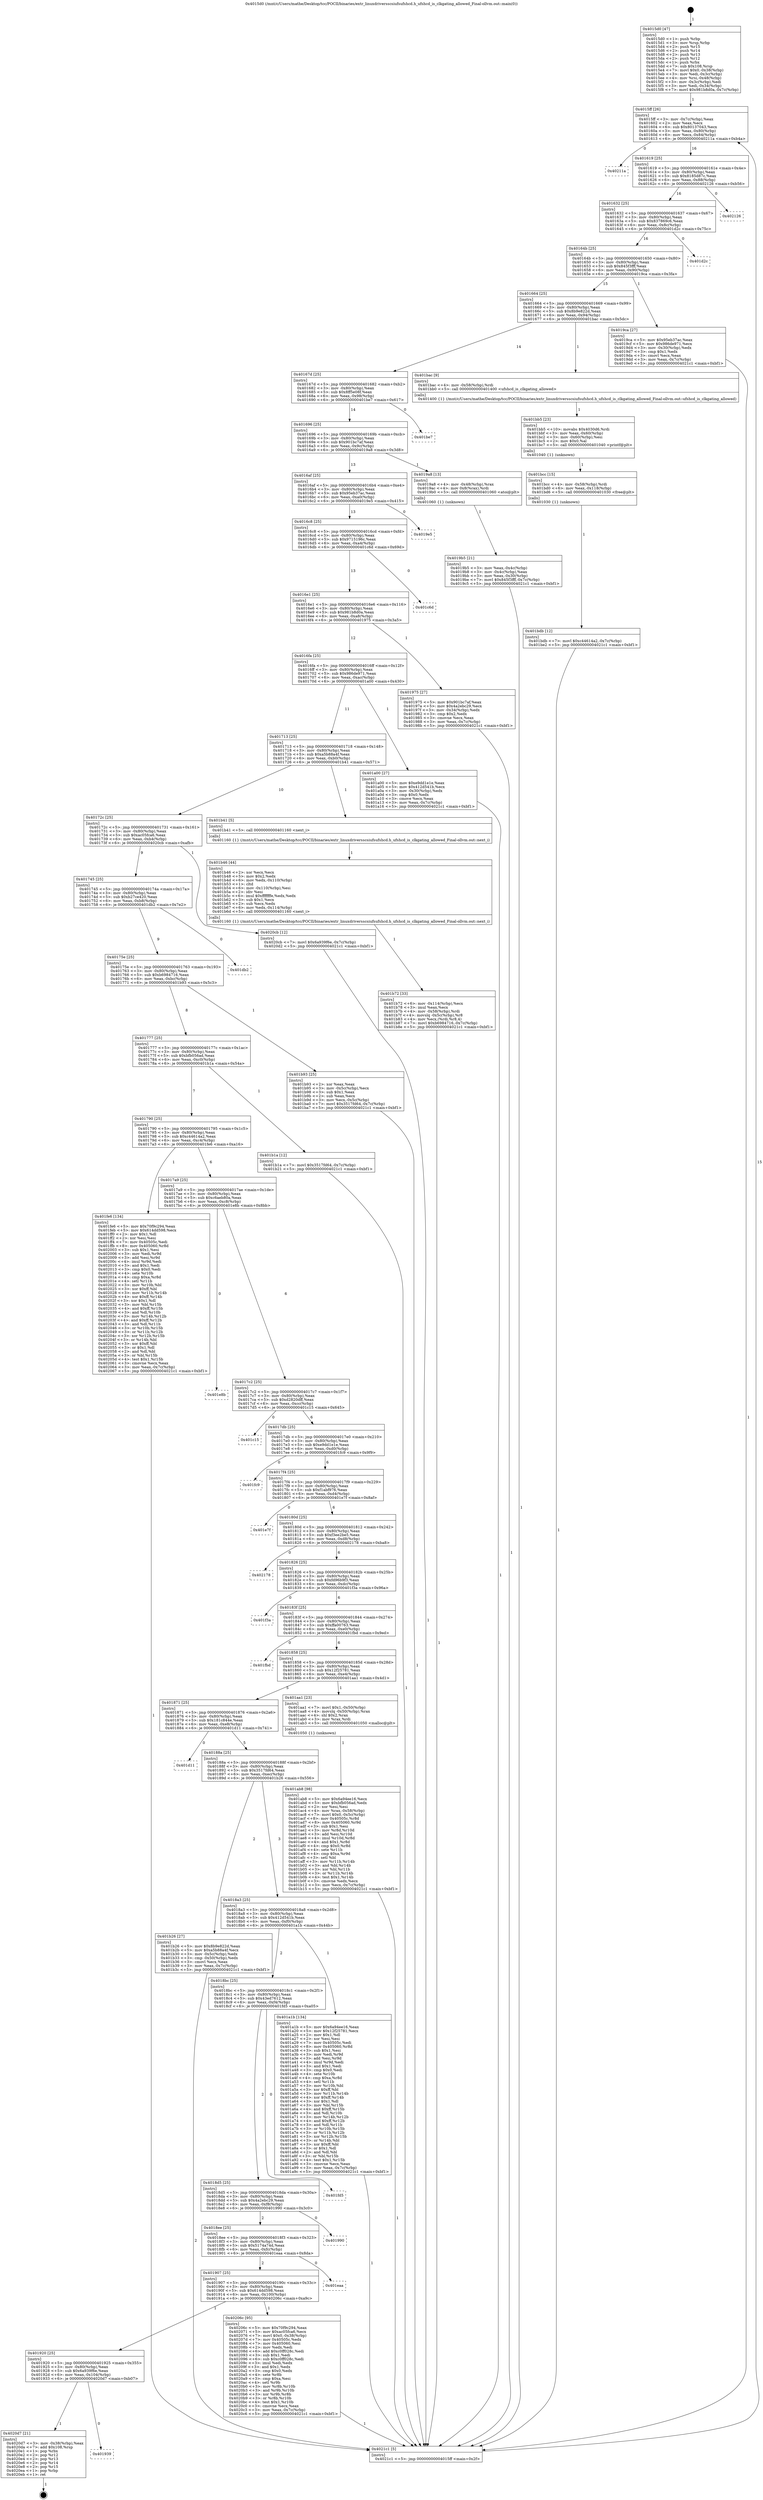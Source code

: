 digraph "0x4015d0" {
  label = "0x4015d0 (/mnt/c/Users/mathe/Desktop/tcc/POCII/binaries/extr_linuxdriversscsiufsufshcd.h_ufshcd_is_clkgating_allowed_Final-ollvm.out::main(0))"
  labelloc = "t"
  node[shape=record]

  Entry [label="",width=0.3,height=0.3,shape=circle,fillcolor=black,style=filled]
  "0x4015ff" [label="{
     0x4015ff [26]\l
     | [instrs]\l
     &nbsp;&nbsp;0x4015ff \<+3\>: mov -0x7c(%rbp),%eax\l
     &nbsp;&nbsp;0x401602 \<+2\>: mov %eax,%ecx\l
     &nbsp;&nbsp;0x401604 \<+6\>: sub $0x80137043,%ecx\l
     &nbsp;&nbsp;0x40160a \<+3\>: mov %eax,-0x80(%rbp)\l
     &nbsp;&nbsp;0x40160d \<+6\>: mov %ecx,-0x84(%rbp)\l
     &nbsp;&nbsp;0x401613 \<+6\>: je 000000000040211a \<main+0xb4a\>\l
  }"]
  "0x40211a" [label="{
     0x40211a\l
  }", style=dashed]
  "0x401619" [label="{
     0x401619 [25]\l
     | [instrs]\l
     &nbsp;&nbsp;0x401619 \<+5\>: jmp 000000000040161e \<main+0x4e\>\l
     &nbsp;&nbsp;0x40161e \<+3\>: mov -0x80(%rbp),%eax\l
     &nbsp;&nbsp;0x401621 \<+5\>: sub $0x8185d87c,%eax\l
     &nbsp;&nbsp;0x401626 \<+6\>: mov %eax,-0x88(%rbp)\l
     &nbsp;&nbsp;0x40162c \<+6\>: je 0000000000402126 \<main+0xb56\>\l
  }"]
  Exit [label="",width=0.3,height=0.3,shape=circle,fillcolor=black,style=filled,peripheries=2]
  "0x402126" [label="{
     0x402126\l
  }", style=dashed]
  "0x401632" [label="{
     0x401632 [25]\l
     | [instrs]\l
     &nbsp;&nbsp;0x401632 \<+5\>: jmp 0000000000401637 \<main+0x67\>\l
     &nbsp;&nbsp;0x401637 \<+3\>: mov -0x80(%rbp),%eax\l
     &nbsp;&nbsp;0x40163a \<+5\>: sub $0x837869c6,%eax\l
     &nbsp;&nbsp;0x40163f \<+6\>: mov %eax,-0x8c(%rbp)\l
     &nbsp;&nbsp;0x401645 \<+6\>: je 0000000000401d2c \<main+0x75c\>\l
  }"]
  "0x401939" [label="{
     0x401939\l
  }", style=dashed]
  "0x401d2c" [label="{
     0x401d2c\l
  }", style=dashed]
  "0x40164b" [label="{
     0x40164b [25]\l
     | [instrs]\l
     &nbsp;&nbsp;0x40164b \<+5\>: jmp 0000000000401650 \<main+0x80\>\l
     &nbsp;&nbsp;0x401650 \<+3\>: mov -0x80(%rbp),%eax\l
     &nbsp;&nbsp;0x401653 \<+5\>: sub $0x845f3fff,%eax\l
     &nbsp;&nbsp;0x401658 \<+6\>: mov %eax,-0x90(%rbp)\l
     &nbsp;&nbsp;0x40165e \<+6\>: je 00000000004019ca \<main+0x3fa\>\l
  }"]
  "0x4020d7" [label="{
     0x4020d7 [21]\l
     | [instrs]\l
     &nbsp;&nbsp;0x4020d7 \<+3\>: mov -0x38(%rbp),%eax\l
     &nbsp;&nbsp;0x4020da \<+7\>: add $0x108,%rsp\l
     &nbsp;&nbsp;0x4020e1 \<+1\>: pop %rbx\l
     &nbsp;&nbsp;0x4020e2 \<+2\>: pop %r12\l
     &nbsp;&nbsp;0x4020e4 \<+2\>: pop %r13\l
     &nbsp;&nbsp;0x4020e6 \<+2\>: pop %r14\l
     &nbsp;&nbsp;0x4020e8 \<+2\>: pop %r15\l
     &nbsp;&nbsp;0x4020ea \<+1\>: pop %rbp\l
     &nbsp;&nbsp;0x4020eb \<+1\>: ret\l
  }"]
  "0x4019ca" [label="{
     0x4019ca [27]\l
     | [instrs]\l
     &nbsp;&nbsp;0x4019ca \<+5\>: mov $0x95eb37ac,%eax\l
     &nbsp;&nbsp;0x4019cf \<+5\>: mov $0x986de971,%ecx\l
     &nbsp;&nbsp;0x4019d4 \<+3\>: mov -0x30(%rbp),%edx\l
     &nbsp;&nbsp;0x4019d7 \<+3\>: cmp $0x1,%edx\l
     &nbsp;&nbsp;0x4019da \<+3\>: cmovl %ecx,%eax\l
     &nbsp;&nbsp;0x4019dd \<+3\>: mov %eax,-0x7c(%rbp)\l
     &nbsp;&nbsp;0x4019e0 \<+5\>: jmp 00000000004021c1 \<main+0xbf1\>\l
  }"]
  "0x401664" [label="{
     0x401664 [25]\l
     | [instrs]\l
     &nbsp;&nbsp;0x401664 \<+5\>: jmp 0000000000401669 \<main+0x99\>\l
     &nbsp;&nbsp;0x401669 \<+3\>: mov -0x80(%rbp),%eax\l
     &nbsp;&nbsp;0x40166c \<+5\>: sub $0x8b9e822d,%eax\l
     &nbsp;&nbsp;0x401671 \<+6\>: mov %eax,-0x94(%rbp)\l
     &nbsp;&nbsp;0x401677 \<+6\>: je 0000000000401bac \<main+0x5dc\>\l
  }"]
  "0x401920" [label="{
     0x401920 [25]\l
     | [instrs]\l
     &nbsp;&nbsp;0x401920 \<+5\>: jmp 0000000000401925 \<main+0x355\>\l
     &nbsp;&nbsp;0x401925 \<+3\>: mov -0x80(%rbp),%eax\l
     &nbsp;&nbsp;0x401928 \<+5\>: sub $0x6a939f6e,%eax\l
     &nbsp;&nbsp;0x40192d \<+6\>: mov %eax,-0x104(%rbp)\l
     &nbsp;&nbsp;0x401933 \<+6\>: je 00000000004020d7 \<main+0xb07\>\l
  }"]
  "0x401bac" [label="{
     0x401bac [9]\l
     | [instrs]\l
     &nbsp;&nbsp;0x401bac \<+4\>: mov -0x58(%rbp),%rdi\l
     &nbsp;&nbsp;0x401bb0 \<+5\>: call 0000000000401400 \<ufshcd_is_clkgating_allowed\>\l
     | [calls]\l
     &nbsp;&nbsp;0x401400 \{1\} (/mnt/c/Users/mathe/Desktop/tcc/POCII/binaries/extr_linuxdriversscsiufsufshcd.h_ufshcd_is_clkgating_allowed_Final-ollvm.out::ufshcd_is_clkgating_allowed)\l
  }"]
  "0x40167d" [label="{
     0x40167d [25]\l
     | [instrs]\l
     &nbsp;&nbsp;0x40167d \<+5\>: jmp 0000000000401682 \<main+0xb2\>\l
     &nbsp;&nbsp;0x401682 \<+3\>: mov -0x80(%rbp),%eax\l
     &nbsp;&nbsp;0x401685 \<+5\>: sub $0x8ff5e08f,%eax\l
     &nbsp;&nbsp;0x40168a \<+6\>: mov %eax,-0x98(%rbp)\l
     &nbsp;&nbsp;0x401690 \<+6\>: je 0000000000401be7 \<main+0x617\>\l
  }"]
  "0x40206c" [label="{
     0x40206c [95]\l
     | [instrs]\l
     &nbsp;&nbsp;0x40206c \<+5\>: mov $0x70f9c294,%eax\l
     &nbsp;&nbsp;0x402071 \<+5\>: mov $0xac05fca6,%ecx\l
     &nbsp;&nbsp;0x402076 \<+7\>: movl $0x0,-0x38(%rbp)\l
     &nbsp;&nbsp;0x40207d \<+7\>: mov 0x40505c,%edx\l
     &nbsp;&nbsp;0x402084 \<+7\>: mov 0x405060,%esi\l
     &nbsp;&nbsp;0x40208b \<+2\>: mov %edx,%edi\l
     &nbsp;&nbsp;0x40208d \<+6\>: add $0xc0ff028c,%edi\l
     &nbsp;&nbsp;0x402093 \<+3\>: sub $0x1,%edi\l
     &nbsp;&nbsp;0x402096 \<+6\>: sub $0xc0ff028c,%edi\l
     &nbsp;&nbsp;0x40209c \<+3\>: imul %edi,%edx\l
     &nbsp;&nbsp;0x40209f \<+3\>: and $0x1,%edx\l
     &nbsp;&nbsp;0x4020a2 \<+3\>: cmp $0x0,%edx\l
     &nbsp;&nbsp;0x4020a5 \<+4\>: sete %r8b\l
     &nbsp;&nbsp;0x4020a9 \<+3\>: cmp $0xa,%esi\l
     &nbsp;&nbsp;0x4020ac \<+4\>: setl %r9b\l
     &nbsp;&nbsp;0x4020b0 \<+3\>: mov %r8b,%r10b\l
     &nbsp;&nbsp;0x4020b3 \<+3\>: and %r9b,%r10b\l
     &nbsp;&nbsp;0x4020b6 \<+3\>: xor %r9b,%r8b\l
     &nbsp;&nbsp;0x4020b9 \<+3\>: or %r8b,%r10b\l
     &nbsp;&nbsp;0x4020bc \<+4\>: test $0x1,%r10b\l
     &nbsp;&nbsp;0x4020c0 \<+3\>: cmovne %ecx,%eax\l
     &nbsp;&nbsp;0x4020c3 \<+3\>: mov %eax,-0x7c(%rbp)\l
     &nbsp;&nbsp;0x4020c6 \<+5\>: jmp 00000000004021c1 \<main+0xbf1\>\l
  }"]
  "0x401be7" [label="{
     0x401be7\l
  }", style=dashed]
  "0x401696" [label="{
     0x401696 [25]\l
     | [instrs]\l
     &nbsp;&nbsp;0x401696 \<+5\>: jmp 000000000040169b \<main+0xcb\>\l
     &nbsp;&nbsp;0x40169b \<+3\>: mov -0x80(%rbp),%eax\l
     &nbsp;&nbsp;0x40169e \<+5\>: sub $0x901bc7af,%eax\l
     &nbsp;&nbsp;0x4016a3 \<+6\>: mov %eax,-0x9c(%rbp)\l
     &nbsp;&nbsp;0x4016a9 \<+6\>: je 00000000004019a8 \<main+0x3d8\>\l
  }"]
  "0x401907" [label="{
     0x401907 [25]\l
     | [instrs]\l
     &nbsp;&nbsp;0x401907 \<+5\>: jmp 000000000040190c \<main+0x33c\>\l
     &nbsp;&nbsp;0x40190c \<+3\>: mov -0x80(%rbp),%eax\l
     &nbsp;&nbsp;0x40190f \<+5\>: sub $0x614dd598,%eax\l
     &nbsp;&nbsp;0x401914 \<+6\>: mov %eax,-0x100(%rbp)\l
     &nbsp;&nbsp;0x40191a \<+6\>: je 000000000040206c \<main+0xa9c\>\l
  }"]
  "0x4019a8" [label="{
     0x4019a8 [13]\l
     | [instrs]\l
     &nbsp;&nbsp;0x4019a8 \<+4\>: mov -0x48(%rbp),%rax\l
     &nbsp;&nbsp;0x4019ac \<+4\>: mov 0x8(%rax),%rdi\l
     &nbsp;&nbsp;0x4019b0 \<+5\>: call 0000000000401060 \<atoi@plt\>\l
     | [calls]\l
     &nbsp;&nbsp;0x401060 \{1\} (unknown)\l
  }"]
  "0x4016af" [label="{
     0x4016af [25]\l
     | [instrs]\l
     &nbsp;&nbsp;0x4016af \<+5\>: jmp 00000000004016b4 \<main+0xe4\>\l
     &nbsp;&nbsp;0x4016b4 \<+3\>: mov -0x80(%rbp),%eax\l
     &nbsp;&nbsp;0x4016b7 \<+5\>: sub $0x95eb37ac,%eax\l
     &nbsp;&nbsp;0x4016bc \<+6\>: mov %eax,-0xa0(%rbp)\l
     &nbsp;&nbsp;0x4016c2 \<+6\>: je 00000000004019e5 \<main+0x415\>\l
  }"]
  "0x401eaa" [label="{
     0x401eaa\l
  }", style=dashed]
  "0x4019e5" [label="{
     0x4019e5\l
  }", style=dashed]
  "0x4016c8" [label="{
     0x4016c8 [25]\l
     | [instrs]\l
     &nbsp;&nbsp;0x4016c8 \<+5\>: jmp 00000000004016cd \<main+0xfd\>\l
     &nbsp;&nbsp;0x4016cd \<+3\>: mov -0x80(%rbp),%eax\l
     &nbsp;&nbsp;0x4016d0 \<+5\>: sub $0x9715196c,%eax\l
     &nbsp;&nbsp;0x4016d5 \<+6\>: mov %eax,-0xa4(%rbp)\l
     &nbsp;&nbsp;0x4016db \<+6\>: je 0000000000401c6d \<main+0x69d\>\l
  }"]
  "0x4018ee" [label="{
     0x4018ee [25]\l
     | [instrs]\l
     &nbsp;&nbsp;0x4018ee \<+5\>: jmp 00000000004018f3 \<main+0x323\>\l
     &nbsp;&nbsp;0x4018f3 \<+3\>: mov -0x80(%rbp),%eax\l
     &nbsp;&nbsp;0x4018f6 \<+5\>: sub $0x5174a74d,%eax\l
     &nbsp;&nbsp;0x4018fb \<+6\>: mov %eax,-0xfc(%rbp)\l
     &nbsp;&nbsp;0x401901 \<+6\>: je 0000000000401eaa \<main+0x8da\>\l
  }"]
  "0x401c6d" [label="{
     0x401c6d\l
  }", style=dashed]
  "0x4016e1" [label="{
     0x4016e1 [25]\l
     | [instrs]\l
     &nbsp;&nbsp;0x4016e1 \<+5\>: jmp 00000000004016e6 \<main+0x116\>\l
     &nbsp;&nbsp;0x4016e6 \<+3\>: mov -0x80(%rbp),%eax\l
     &nbsp;&nbsp;0x4016e9 \<+5\>: sub $0x981b8d0a,%eax\l
     &nbsp;&nbsp;0x4016ee \<+6\>: mov %eax,-0xa8(%rbp)\l
     &nbsp;&nbsp;0x4016f4 \<+6\>: je 0000000000401975 \<main+0x3a5\>\l
  }"]
  "0x401990" [label="{
     0x401990\l
  }", style=dashed]
  "0x401975" [label="{
     0x401975 [27]\l
     | [instrs]\l
     &nbsp;&nbsp;0x401975 \<+5\>: mov $0x901bc7af,%eax\l
     &nbsp;&nbsp;0x40197a \<+5\>: mov $0x4a2ebc29,%ecx\l
     &nbsp;&nbsp;0x40197f \<+3\>: mov -0x34(%rbp),%edx\l
     &nbsp;&nbsp;0x401982 \<+3\>: cmp $0x2,%edx\l
     &nbsp;&nbsp;0x401985 \<+3\>: cmovne %ecx,%eax\l
     &nbsp;&nbsp;0x401988 \<+3\>: mov %eax,-0x7c(%rbp)\l
     &nbsp;&nbsp;0x40198b \<+5\>: jmp 00000000004021c1 \<main+0xbf1\>\l
  }"]
  "0x4016fa" [label="{
     0x4016fa [25]\l
     | [instrs]\l
     &nbsp;&nbsp;0x4016fa \<+5\>: jmp 00000000004016ff \<main+0x12f\>\l
     &nbsp;&nbsp;0x4016ff \<+3\>: mov -0x80(%rbp),%eax\l
     &nbsp;&nbsp;0x401702 \<+5\>: sub $0x986de971,%eax\l
     &nbsp;&nbsp;0x401707 \<+6\>: mov %eax,-0xac(%rbp)\l
     &nbsp;&nbsp;0x40170d \<+6\>: je 0000000000401a00 \<main+0x430\>\l
  }"]
  "0x4021c1" [label="{
     0x4021c1 [5]\l
     | [instrs]\l
     &nbsp;&nbsp;0x4021c1 \<+5\>: jmp 00000000004015ff \<main+0x2f\>\l
  }"]
  "0x4015d0" [label="{
     0x4015d0 [47]\l
     | [instrs]\l
     &nbsp;&nbsp;0x4015d0 \<+1\>: push %rbp\l
     &nbsp;&nbsp;0x4015d1 \<+3\>: mov %rsp,%rbp\l
     &nbsp;&nbsp;0x4015d4 \<+2\>: push %r15\l
     &nbsp;&nbsp;0x4015d6 \<+2\>: push %r14\l
     &nbsp;&nbsp;0x4015d8 \<+2\>: push %r13\l
     &nbsp;&nbsp;0x4015da \<+2\>: push %r12\l
     &nbsp;&nbsp;0x4015dc \<+1\>: push %rbx\l
     &nbsp;&nbsp;0x4015dd \<+7\>: sub $0x108,%rsp\l
     &nbsp;&nbsp;0x4015e4 \<+7\>: movl $0x0,-0x38(%rbp)\l
     &nbsp;&nbsp;0x4015eb \<+3\>: mov %edi,-0x3c(%rbp)\l
     &nbsp;&nbsp;0x4015ee \<+4\>: mov %rsi,-0x48(%rbp)\l
     &nbsp;&nbsp;0x4015f2 \<+3\>: mov -0x3c(%rbp),%edi\l
     &nbsp;&nbsp;0x4015f5 \<+3\>: mov %edi,-0x34(%rbp)\l
     &nbsp;&nbsp;0x4015f8 \<+7\>: movl $0x981b8d0a,-0x7c(%rbp)\l
  }"]
  "0x4019b5" [label="{
     0x4019b5 [21]\l
     | [instrs]\l
     &nbsp;&nbsp;0x4019b5 \<+3\>: mov %eax,-0x4c(%rbp)\l
     &nbsp;&nbsp;0x4019b8 \<+3\>: mov -0x4c(%rbp),%eax\l
     &nbsp;&nbsp;0x4019bb \<+3\>: mov %eax,-0x30(%rbp)\l
     &nbsp;&nbsp;0x4019be \<+7\>: movl $0x845f3fff,-0x7c(%rbp)\l
     &nbsp;&nbsp;0x4019c5 \<+5\>: jmp 00000000004021c1 \<main+0xbf1\>\l
  }"]
  "0x4018d5" [label="{
     0x4018d5 [25]\l
     | [instrs]\l
     &nbsp;&nbsp;0x4018d5 \<+5\>: jmp 00000000004018da \<main+0x30a\>\l
     &nbsp;&nbsp;0x4018da \<+3\>: mov -0x80(%rbp),%eax\l
     &nbsp;&nbsp;0x4018dd \<+5\>: sub $0x4a2ebc29,%eax\l
     &nbsp;&nbsp;0x4018e2 \<+6\>: mov %eax,-0xf8(%rbp)\l
     &nbsp;&nbsp;0x4018e8 \<+6\>: je 0000000000401990 \<main+0x3c0\>\l
  }"]
  "0x401a00" [label="{
     0x401a00 [27]\l
     | [instrs]\l
     &nbsp;&nbsp;0x401a00 \<+5\>: mov $0xe9dd1e1e,%eax\l
     &nbsp;&nbsp;0x401a05 \<+5\>: mov $0x412d541b,%ecx\l
     &nbsp;&nbsp;0x401a0a \<+3\>: mov -0x30(%rbp),%edx\l
     &nbsp;&nbsp;0x401a0d \<+3\>: cmp $0x0,%edx\l
     &nbsp;&nbsp;0x401a10 \<+3\>: cmove %ecx,%eax\l
     &nbsp;&nbsp;0x401a13 \<+3\>: mov %eax,-0x7c(%rbp)\l
     &nbsp;&nbsp;0x401a16 \<+5\>: jmp 00000000004021c1 \<main+0xbf1\>\l
  }"]
  "0x401713" [label="{
     0x401713 [25]\l
     | [instrs]\l
     &nbsp;&nbsp;0x401713 \<+5\>: jmp 0000000000401718 \<main+0x148\>\l
     &nbsp;&nbsp;0x401718 \<+3\>: mov -0x80(%rbp),%eax\l
     &nbsp;&nbsp;0x40171b \<+5\>: sub $0xa5b88a4f,%eax\l
     &nbsp;&nbsp;0x401720 \<+6\>: mov %eax,-0xb0(%rbp)\l
     &nbsp;&nbsp;0x401726 \<+6\>: je 0000000000401b41 \<main+0x571\>\l
  }"]
  "0x401fd5" [label="{
     0x401fd5\l
  }", style=dashed]
  "0x401b41" [label="{
     0x401b41 [5]\l
     | [instrs]\l
     &nbsp;&nbsp;0x401b41 \<+5\>: call 0000000000401160 \<next_i\>\l
     | [calls]\l
     &nbsp;&nbsp;0x401160 \{1\} (/mnt/c/Users/mathe/Desktop/tcc/POCII/binaries/extr_linuxdriversscsiufsufshcd.h_ufshcd_is_clkgating_allowed_Final-ollvm.out::next_i)\l
  }"]
  "0x40172c" [label="{
     0x40172c [25]\l
     | [instrs]\l
     &nbsp;&nbsp;0x40172c \<+5\>: jmp 0000000000401731 \<main+0x161\>\l
     &nbsp;&nbsp;0x401731 \<+3\>: mov -0x80(%rbp),%eax\l
     &nbsp;&nbsp;0x401734 \<+5\>: sub $0xac05fca6,%eax\l
     &nbsp;&nbsp;0x401739 \<+6\>: mov %eax,-0xb4(%rbp)\l
     &nbsp;&nbsp;0x40173f \<+6\>: je 00000000004020cb \<main+0xafb\>\l
  }"]
  "0x401bdb" [label="{
     0x401bdb [12]\l
     | [instrs]\l
     &nbsp;&nbsp;0x401bdb \<+7\>: movl $0xc44614a2,-0x7c(%rbp)\l
     &nbsp;&nbsp;0x401be2 \<+5\>: jmp 00000000004021c1 \<main+0xbf1\>\l
  }"]
  "0x4020cb" [label="{
     0x4020cb [12]\l
     | [instrs]\l
     &nbsp;&nbsp;0x4020cb \<+7\>: movl $0x6a939f6e,-0x7c(%rbp)\l
     &nbsp;&nbsp;0x4020d2 \<+5\>: jmp 00000000004021c1 \<main+0xbf1\>\l
  }"]
  "0x401745" [label="{
     0x401745 [25]\l
     | [instrs]\l
     &nbsp;&nbsp;0x401745 \<+5\>: jmp 000000000040174a \<main+0x17a\>\l
     &nbsp;&nbsp;0x40174a \<+3\>: mov -0x80(%rbp),%eax\l
     &nbsp;&nbsp;0x40174d \<+5\>: sub $0xb27ce420,%eax\l
     &nbsp;&nbsp;0x401752 \<+6\>: mov %eax,-0xb8(%rbp)\l
     &nbsp;&nbsp;0x401758 \<+6\>: je 0000000000401db2 \<main+0x7e2\>\l
  }"]
  "0x401bcc" [label="{
     0x401bcc [15]\l
     | [instrs]\l
     &nbsp;&nbsp;0x401bcc \<+4\>: mov -0x58(%rbp),%rdi\l
     &nbsp;&nbsp;0x401bd0 \<+6\>: mov %eax,-0x118(%rbp)\l
     &nbsp;&nbsp;0x401bd6 \<+5\>: call 0000000000401030 \<free@plt\>\l
     | [calls]\l
     &nbsp;&nbsp;0x401030 \{1\} (unknown)\l
  }"]
  "0x401db2" [label="{
     0x401db2\l
  }", style=dashed]
  "0x40175e" [label="{
     0x40175e [25]\l
     | [instrs]\l
     &nbsp;&nbsp;0x40175e \<+5\>: jmp 0000000000401763 \<main+0x193\>\l
     &nbsp;&nbsp;0x401763 \<+3\>: mov -0x80(%rbp),%eax\l
     &nbsp;&nbsp;0x401766 \<+5\>: sub $0xb6984716,%eax\l
     &nbsp;&nbsp;0x40176b \<+6\>: mov %eax,-0xbc(%rbp)\l
     &nbsp;&nbsp;0x401771 \<+6\>: je 0000000000401b93 \<main+0x5c3\>\l
  }"]
  "0x401bb5" [label="{
     0x401bb5 [23]\l
     | [instrs]\l
     &nbsp;&nbsp;0x401bb5 \<+10\>: movabs $0x4030d6,%rdi\l
     &nbsp;&nbsp;0x401bbf \<+3\>: mov %eax,-0x60(%rbp)\l
     &nbsp;&nbsp;0x401bc2 \<+3\>: mov -0x60(%rbp),%esi\l
     &nbsp;&nbsp;0x401bc5 \<+2\>: mov $0x0,%al\l
     &nbsp;&nbsp;0x401bc7 \<+5\>: call 0000000000401040 \<printf@plt\>\l
     | [calls]\l
     &nbsp;&nbsp;0x401040 \{1\} (unknown)\l
  }"]
  "0x401b93" [label="{
     0x401b93 [25]\l
     | [instrs]\l
     &nbsp;&nbsp;0x401b93 \<+2\>: xor %eax,%eax\l
     &nbsp;&nbsp;0x401b95 \<+3\>: mov -0x5c(%rbp),%ecx\l
     &nbsp;&nbsp;0x401b98 \<+3\>: sub $0x1,%eax\l
     &nbsp;&nbsp;0x401b9b \<+2\>: sub %eax,%ecx\l
     &nbsp;&nbsp;0x401b9d \<+3\>: mov %ecx,-0x5c(%rbp)\l
     &nbsp;&nbsp;0x401ba0 \<+7\>: movl $0x3517fd64,-0x7c(%rbp)\l
     &nbsp;&nbsp;0x401ba7 \<+5\>: jmp 00000000004021c1 \<main+0xbf1\>\l
  }"]
  "0x401777" [label="{
     0x401777 [25]\l
     | [instrs]\l
     &nbsp;&nbsp;0x401777 \<+5\>: jmp 000000000040177c \<main+0x1ac\>\l
     &nbsp;&nbsp;0x40177c \<+3\>: mov -0x80(%rbp),%eax\l
     &nbsp;&nbsp;0x40177f \<+5\>: sub $0xbfb056ad,%eax\l
     &nbsp;&nbsp;0x401784 \<+6\>: mov %eax,-0xc0(%rbp)\l
     &nbsp;&nbsp;0x40178a \<+6\>: je 0000000000401b1a \<main+0x54a\>\l
  }"]
  "0x401b72" [label="{
     0x401b72 [33]\l
     | [instrs]\l
     &nbsp;&nbsp;0x401b72 \<+6\>: mov -0x114(%rbp),%ecx\l
     &nbsp;&nbsp;0x401b78 \<+3\>: imul %eax,%ecx\l
     &nbsp;&nbsp;0x401b7b \<+4\>: mov -0x58(%rbp),%rdi\l
     &nbsp;&nbsp;0x401b7f \<+4\>: movslq -0x5c(%rbp),%r8\l
     &nbsp;&nbsp;0x401b83 \<+4\>: mov %ecx,(%rdi,%r8,4)\l
     &nbsp;&nbsp;0x401b87 \<+7\>: movl $0xb6984716,-0x7c(%rbp)\l
     &nbsp;&nbsp;0x401b8e \<+5\>: jmp 00000000004021c1 \<main+0xbf1\>\l
  }"]
  "0x401b1a" [label="{
     0x401b1a [12]\l
     | [instrs]\l
     &nbsp;&nbsp;0x401b1a \<+7\>: movl $0x3517fd64,-0x7c(%rbp)\l
     &nbsp;&nbsp;0x401b21 \<+5\>: jmp 00000000004021c1 \<main+0xbf1\>\l
  }"]
  "0x401790" [label="{
     0x401790 [25]\l
     | [instrs]\l
     &nbsp;&nbsp;0x401790 \<+5\>: jmp 0000000000401795 \<main+0x1c5\>\l
     &nbsp;&nbsp;0x401795 \<+3\>: mov -0x80(%rbp),%eax\l
     &nbsp;&nbsp;0x401798 \<+5\>: sub $0xc44614a2,%eax\l
     &nbsp;&nbsp;0x40179d \<+6\>: mov %eax,-0xc4(%rbp)\l
     &nbsp;&nbsp;0x4017a3 \<+6\>: je 0000000000401fe6 \<main+0xa16\>\l
  }"]
  "0x401b46" [label="{
     0x401b46 [44]\l
     | [instrs]\l
     &nbsp;&nbsp;0x401b46 \<+2\>: xor %ecx,%ecx\l
     &nbsp;&nbsp;0x401b48 \<+5\>: mov $0x2,%edx\l
     &nbsp;&nbsp;0x401b4d \<+6\>: mov %edx,-0x110(%rbp)\l
     &nbsp;&nbsp;0x401b53 \<+1\>: cltd\l
     &nbsp;&nbsp;0x401b54 \<+6\>: mov -0x110(%rbp),%esi\l
     &nbsp;&nbsp;0x401b5a \<+2\>: idiv %esi\l
     &nbsp;&nbsp;0x401b5c \<+6\>: imul $0xfffffffe,%edx,%edx\l
     &nbsp;&nbsp;0x401b62 \<+3\>: sub $0x1,%ecx\l
     &nbsp;&nbsp;0x401b65 \<+2\>: sub %ecx,%edx\l
     &nbsp;&nbsp;0x401b67 \<+6\>: mov %edx,-0x114(%rbp)\l
     &nbsp;&nbsp;0x401b6d \<+5\>: call 0000000000401160 \<next_i\>\l
     | [calls]\l
     &nbsp;&nbsp;0x401160 \{1\} (/mnt/c/Users/mathe/Desktop/tcc/POCII/binaries/extr_linuxdriversscsiufsufshcd.h_ufshcd_is_clkgating_allowed_Final-ollvm.out::next_i)\l
  }"]
  "0x401fe6" [label="{
     0x401fe6 [134]\l
     | [instrs]\l
     &nbsp;&nbsp;0x401fe6 \<+5\>: mov $0x70f9c294,%eax\l
     &nbsp;&nbsp;0x401feb \<+5\>: mov $0x614dd598,%ecx\l
     &nbsp;&nbsp;0x401ff0 \<+2\>: mov $0x1,%dl\l
     &nbsp;&nbsp;0x401ff2 \<+2\>: xor %esi,%esi\l
     &nbsp;&nbsp;0x401ff4 \<+7\>: mov 0x40505c,%edi\l
     &nbsp;&nbsp;0x401ffb \<+8\>: mov 0x405060,%r8d\l
     &nbsp;&nbsp;0x402003 \<+3\>: sub $0x1,%esi\l
     &nbsp;&nbsp;0x402006 \<+3\>: mov %edi,%r9d\l
     &nbsp;&nbsp;0x402009 \<+3\>: add %esi,%r9d\l
     &nbsp;&nbsp;0x40200c \<+4\>: imul %r9d,%edi\l
     &nbsp;&nbsp;0x402010 \<+3\>: and $0x1,%edi\l
     &nbsp;&nbsp;0x402013 \<+3\>: cmp $0x0,%edi\l
     &nbsp;&nbsp;0x402016 \<+4\>: sete %r10b\l
     &nbsp;&nbsp;0x40201a \<+4\>: cmp $0xa,%r8d\l
     &nbsp;&nbsp;0x40201e \<+4\>: setl %r11b\l
     &nbsp;&nbsp;0x402022 \<+3\>: mov %r10b,%bl\l
     &nbsp;&nbsp;0x402025 \<+3\>: xor $0xff,%bl\l
     &nbsp;&nbsp;0x402028 \<+3\>: mov %r11b,%r14b\l
     &nbsp;&nbsp;0x40202b \<+4\>: xor $0xff,%r14b\l
     &nbsp;&nbsp;0x40202f \<+3\>: xor $0x1,%dl\l
     &nbsp;&nbsp;0x402032 \<+3\>: mov %bl,%r15b\l
     &nbsp;&nbsp;0x402035 \<+4\>: and $0xff,%r15b\l
     &nbsp;&nbsp;0x402039 \<+3\>: and %dl,%r10b\l
     &nbsp;&nbsp;0x40203c \<+3\>: mov %r14b,%r12b\l
     &nbsp;&nbsp;0x40203f \<+4\>: and $0xff,%r12b\l
     &nbsp;&nbsp;0x402043 \<+3\>: and %dl,%r11b\l
     &nbsp;&nbsp;0x402046 \<+3\>: or %r10b,%r15b\l
     &nbsp;&nbsp;0x402049 \<+3\>: or %r11b,%r12b\l
     &nbsp;&nbsp;0x40204c \<+3\>: xor %r12b,%r15b\l
     &nbsp;&nbsp;0x40204f \<+3\>: or %r14b,%bl\l
     &nbsp;&nbsp;0x402052 \<+3\>: xor $0xff,%bl\l
     &nbsp;&nbsp;0x402055 \<+3\>: or $0x1,%dl\l
     &nbsp;&nbsp;0x402058 \<+2\>: and %dl,%bl\l
     &nbsp;&nbsp;0x40205a \<+3\>: or %bl,%r15b\l
     &nbsp;&nbsp;0x40205d \<+4\>: test $0x1,%r15b\l
     &nbsp;&nbsp;0x402061 \<+3\>: cmovne %ecx,%eax\l
     &nbsp;&nbsp;0x402064 \<+3\>: mov %eax,-0x7c(%rbp)\l
     &nbsp;&nbsp;0x402067 \<+5\>: jmp 00000000004021c1 \<main+0xbf1\>\l
  }"]
  "0x4017a9" [label="{
     0x4017a9 [25]\l
     | [instrs]\l
     &nbsp;&nbsp;0x4017a9 \<+5\>: jmp 00000000004017ae \<main+0x1de\>\l
     &nbsp;&nbsp;0x4017ae \<+3\>: mov -0x80(%rbp),%eax\l
     &nbsp;&nbsp;0x4017b1 \<+5\>: sub $0xc6aeb80a,%eax\l
     &nbsp;&nbsp;0x4017b6 \<+6\>: mov %eax,-0xc8(%rbp)\l
     &nbsp;&nbsp;0x4017bc \<+6\>: je 0000000000401e8b \<main+0x8bb\>\l
  }"]
  "0x401ab8" [label="{
     0x401ab8 [98]\l
     | [instrs]\l
     &nbsp;&nbsp;0x401ab8 \<+5\>: mov $0x6a94ee16,%ecx\l
     &nbsp;&nbsp;0x401abd \<+5\>: mov $0xbfb056ad,%edx\l
     &nbsp;&nbsp;0x401ac2 \<+2\>: xor %esi,%esi\l
     &nbsp;&nbsp;0x401ac4 \<+4\>: mov %rax,-0x58(%rbp)\l
     &nbsp;&nbsp;0x401ac8 \<+7\>: movl $0x0,-0x5c(%rbp)\l
     &nbsp;&nbsp;0x401acf \<+8\>: mov 0x40505c,%r8d\l
     &nbsp;&nbsp;0x401ad7 \<+8\>: mov 0x405060,%r9d\l
     &nbsp;&nbsp;0x401adf \<+3\>: sub $0x1,%esi\l
     &nbsp;&nbsp;0x401ae2 \<+3\>: mov %r8d,%r10d\l
     &nbsp;&nbsp;0x401ae5 \<+3\>: add %esi,%r10d\l
     &nbsp;&nbsp;0x401ae8 \<+4\>: imul %r10d,%r8d\l
     &nbsp;&nbsp;0x401aec \<+4\>: and $0x1,%r8d\l
     &nbsp;&nbsp;0x401af0 \<+4\>: cmp $0x0,%r8d\l
     &nbsp;&nbsp;0x401af4 \<+4\>: sete %r11b\l
     &nbsp;&nbsp;0x401af8 \<+4\>: cmp $0xa,%r9d\l
     &nbsp;&nbsp;0x401afc \<+3\>: setl %bl\l
     &nbsp;&nbsp;0x401aff \<+3\>: mov %r11b,%r14b\l
     &nbsp;&nbsp;0x401b02 \<+3\>: and %bl,%r14b\l
     &nbsp;&nbsp;0x401b05 \<+3\>: xor %bl,%r11b\l
     &nbsp;&nbsp;0x401b08 \<+3\>: or %r11b,%r14b\l
     &nbsp;&nbsp;0x401b0b \<+4\>: test $0x1,%r14b\l
     &nbsp;&nbsp;0x401b0f \<+3\>: cmovne %edx,%ecx\l
     &nbsp;&nbsp;0x401b12 \<+3\>: mov %ecx,-0x7c(%rbp)\l
     &nbsp;&nbsp;0x401b15 \<+5\>: jmp 00000000004021c1 \<main+0xbf1\>\l
  }"]
  "0x401e8b" [label="{
     0x401e8b\l
  }", style=dashed]
  "0x4017c2" [label="{
     0x4017c2 [25]\l
     | [instrs]\l
     &nbsp;&nbsp;0x4017c2 \<+5\>: jmp 00000000004017c7 \<main+0x1f7\>\l
     &nbsp;&nbsp;0x4017c7 \<+3\>: mov -0x80(%rbp),%eax\l
     &nbsp;&nbsp;0x4017ca \<+5\>: sub $0xd2820dff,%eax\l
     &nbsp;&nbsp;0x4017cf \<+6\>: mov %eax,-0xcc(%rbp)\l
     &nbsp;&nbsp;0x4017d5 \<+6\>: je 0000000000401c15 \<main+0x645\>\l
  }"]
  "0x4018bc" [label="{
     0x4018bc [25]\l
     | [instrs]\l
     &nbsp;&nbsp;0x4018bc \<+5\>: jmp 00000000004018c1 \<main+0x2f1\>\l
     &nbsp;&nbsp;0x4018c1 \<+3\>: mov -0x80(%rbp),%eax\l
     &nbsp;&nbsp;0x4018c4 \<+5\>: sub $0x43ed7612,%eax\l
     &nbsp;&nbsp;0x4018c9 \<+6\>: mov %eax,-0xf4(%rbp)\l
     &nbsp;&nbsp;0x4018cf \<+6\>: je 0000000000401fd5 \<main+0xa05\>\l
  }"]
  "0x401c15" [label="{
     0x401c15\l
  }", style=dashed]
  "0x4017db" [label="{
     0x4017db [25]\l
     | [instrs]\l
     &nbsp;&nbsp;0x4017db \<+5\>: jmp 00000000004017e0 \<main+0x210\>\l
     &nbsp;&nbsp;0x4017e0 \<+3\>: mov -0x80(%rbp),%eax\l
     &nbsp;&nbsp;0x4017e3 \<+5\>: sub $0xe9dd1e1e,%eax\l
     &nbsp;&nbsp;0x4017e8 \<+6\>: mov %eax,-0xd0(%rbp)\l
     &nbsp;&nbsp;0x4017ee \<+6\>: je 0000000000401fc9 \<main+0x9f9\>\l
  }"]
  "0x401a1b" [label="{
     0x401a1b [134]\l
     | [instrs]\l
     &nbsp;&nbsp;0x401a1b \<+5\>: mov $0x6a94ee16,%eax\l
     &nbsp;&nbsp;0x401a20 \<+5\>: mov $0x12f25781,%ecx\l
     &nbsp;&nbsp;0x401a25 \<+2\>: mov $0x1,%dl\l
     &nbsp;&nbsp;0x401a27 \<+2\>: xor %esi,%esi\l
     &nbsp;&nbsp;0x401a29 \<+7\>: mov 0x40505c,%edi\l
     &nbsp;&nbsp;0x401a30 \<+8\>: mov 0x405060,%r8d\l
     &nbsp;&nbsp;0x401a38 \<+3\>: sub $0x1,%esi\l
     &nbsp;&nbsp;0x401a3b \<+3\>: mov %edi,%r9d\l
     &nbsp;&nbsp;0x401a3e \<+3\>: add %esi,%r9d\l
     &nbsp;&nbsp;0x401a41 \<+4\>: imul %r9d,%edi\l
     &nbsp;&nbsp;0x401a45 \<+3\>: and $0x1,%edi\l
     &nbsp;&nbsp;0x401a48 \<+3\>: cmp $0x0,%edi\l
     &nbsp;&nbsp;0x401a4b \<+4\>: sete %r10b\l
     &nbsp;&nbsp;0x401a4f \<+4\>: cmp $0xa,%r8d\l
     &nbsp;&nbsp;0x401a53 \<+4\>: setl %r11b\l
     &nbsp;&nbsp;0x401a57 \<+3\>: mov %r10b,%bl\l
     &nbsp;&nbsp;0x401a5a \<+3\>: xor $0xff,%bl\l
     &nbsp;&nbsp;0x401a5d \<+3\>: mov %r11b,%r14b\l
     &nbsp;&nbsp;0x401a60 \<+4\>: xor $0xff,%r14b\l
     &nbsp;&nbsp;0x401a64 \<+3\>: xor $0x1,%dl\l
     &nbsp;&nbsp;0x401a67 \<+3\>: mov %bl,%r15b\l
     &nbsp;&nbsp;0x401a6a \<+4\>: and $0xff,%r15b\l
     &nbsp;&nbsp;0x401a6e \<+3\>: and %dl,%r10b\l
     &nbsp;&nbsp;0x401a71 \<+3\>: mov %r14b,%r12b\l
     &nbsp;&nbsp;0x401a74 \<+4\>: and $0xff,%r12b\l
     &nbsp;&nbsp;0x401a78 \<+3\>: and %dl,%r11b\l
     &nbsp;&nbsp;0x401a7b \<+3\>: or %r10b,%r15b\l
     &nbsp;&nbsp;0x401a7e \<+3\>: or %r11b,%r12b\l
     &nbsp;&nbsp;0x401a81 \<+3\>: xor %r12b,%r15b\l
     &nbsp;&nbsp;0x401a84 \<+3\>: or %r14b,%bl\l
     &nbsp;&nbsp;0x401a87 \<+3\>: xor $0xff,%bl\l
     &nbsp;&nbsp;0x401a8a \<+3\>: or $0x1,%dl\l
     &nbsp;&nbsp;0x401a8d \<+2\>: and %dl,%bl\l
     &nbsp;&nbsp;0x401a8f \<+3\>: or %bl,%r15b\l
     &nbsp;&nbsp;0x401a92 \<+4\>: test $0x1,%r15b\l
     &nbsp;&nbsp;0x401a96 \<+3\>: cmovne %ecx,%eax\l
     &nbsp;&nbsp;0x401a99 \<+3\>: mov %eax,-0x7c(%rbp)\l
     &nbsp;&nbsp;0x401a9c \<+5\>: jmp 00000000004021c1 \<main+0xbf1\>\l
  }"]
  "0x401fc9" [label="{
     0x401fc9\l
  }", style=dashed]
  "0x4017f4" [label="{
     0x4017f4 [25]\l
     | [instrs]\l
     &nbsp;&nbsp;0x4017f4 \<+5\>: jmp 00000000004017f9 \<main+0x229\>\l
     &nbsp;&nbsp;0x4017f9 \<+3\>: mov -0x80(%rbp),%eax\l
     &nbsp;&nbsp;0x4017fc \<+5\>: sub $0xf1abf976,%eax\l
     &nbsp;&nbsp;0x401801 \<+6\>: mov %eax,-0xd4(%rbp)\l
     &nbsp;&nbsp;0x401807 \<+6\>: je 0000000000401e7f \<main+0x8af\>\l
  }"]
  "0x4018a3" [label="{
     0x4018a3 [25]\l
     | [instrs]\l
     &nbsp;&nbsp;0x4018a3 \<+5\>: jmp 00000000004018a8 \<main+0x2d8\>\l
     &nbsp;&nbsp;0x4018a8 \<+3\>: mov -0x80(%rbp),%eax\l
     &nbsp;&nbsp;0x4018ab \<+5\>: sub $0x412d541b,%eax\l
     &nbsp;&nbsp;0x4018b0 \<+6\>: mov %eax,-0xf0(%rbp)\l
     &nbsp;&nbsp;0x4018b6 \<+6\>: je 0000000000401a1b \<main+0x44b\>\l
  }"]
  "0x401e7f" [label="{
     0x401e7f\l
  }", style=dashed]
  "0x40180d" [label="{
     0x40180d [25]\l
     | [instrs]\l
     &nbsp;&nbsp;0x40180d \<+5\>: jmp 0000000000401812 \<main+0x242\>\l
     &nbsp;&nbsp;0x401812 \<+3\>: mov -0x80(%rbp),%eax\l
     &nbsp;&nbsp;0x401815 \<+5\>: sub $0xf3ee2be5,%eax\l
     &nbsp;&nbsp;0x40181a \<+6\>: mov %eax,-0xd8(%rbp)\l
     &nbsp;&nbsp;0x401820 \<+6\>: je 0000000000402178 \<main+0xba8\>\l
  }"]
  "0x401b26" [label="{
     0x401b26 [27]\l
     | [instrs]\l
     &nbsp;&nbsp;0x401b26 \<+5\>: mov $0x8b9e822d,%eax\l
     &nbsp;&nbsp;0x401b2b \<+5\>: mov $0xa5b88a4f,%ecx\l
     &nbsp;&nbsp;0x401b30 \<+3\>: mov -0x5c(%rbp),%edx\l
     &nbsp;&nbsp;0x401b33 \<+3\>: cmp -0x50(%rbp),%edx\l
     &nbsp;&nbsp;0x401b36 \<+3\>: cmovl %ecx,%eax\l
     &nbsp;&nbsp;0x401b39 \<+3\>: mov %eax,-0x7c(%rbp)\l
     &nbsp;&nbsp;0x401b3c \<+5\>: jmp 00000000004021c1 \<main+0xbf1\>\l
  }"]
  "0x402178" [label="{
     0x402178\l
  }", style=dashed]
  "0x401826" [label="{
     0x401826 [25]\l
     | [instrs]\l
     &nbsp;&nbsp;0x401826 \<+5\>: jmp 000000000040182b \<main+0x25b\>\l
     &nbsp;&nbsp;0x40182b \<+3\>: mov -0x80(%rbp),%eax\l
     &nbsp;&nbsp;0x40182e \<+5\>: sub $0xfd96b9f3,%eax\l
     &nbsp;&nbsp;0x401833 \<+6\>: mov %eax,-0xdc(%rbp)\l
     &nbsp;&nbsp;0x401839 \<+6\>: je 0000000000401f3a \<main+0x96a\>\l
  }"]
  "0x40188a" [label="{
     0x40188a [25]\l
     | [instrs]\l
     &nbsp;&nbsp;0x40188a \<+5\>: jmp 000000000040188f \<main+0x2bf\>\l
     &nbsp;&nbsp;0x40188f \<+3\>: mov -0x80(%rbp),%eax\l
     &nbsp;&nbsp;0x401892 \<+5\>: sub $0x3517fd64,%eax\l
     &nbsp;&nbsp;0x401897 \<+6\>: mov %eax,-0xec(%rbp)\l
     &nbsp;&nbsp;0x40189d \<+6\>: je 0000000000401b26 \<main+0x556\>\l
  }"]
  "0x401f3a" [label="{
     0x401f3a\l
  }", style=dashed]
  "0x40183f" [label="{
     0x40183f [25]\l
     | [instrs]\l
     &nbsp;&nbsp;0x40183f \<+5\>: jmp 0000000000401844 \<main+0x274\>\l
     &nbsp;&nbsp;0x401844 \<+3\>: mov -0x80(%rbp),%eax\l
     &nbsp;&nbsp;0x401847 \<+5\>: sub $0xffa00763,%eax\l
     &nbsp;&nbsp;0x40184c \<+6\>: mov %eax,-0xe0(%rbp)\l
     &nbsp;&nbsp;0x401852 \<+6\>: je 0000000000401fbd \<main+0x9ed\>\l
  }"]
  "0x401d11" [label="{
     0x401d11\l
  }", style=dashed]
  "0x401fbd" [label="{
     0x401fbd\l
  }", style=dashed]
  "0x401858" [label="{
     0x401858 [25]\l
     | [instrs]\l
     &nbsp;&nbsp;0x401858 \<+5\>: jmp 000000000040185d \<main+0x28d\>\l
     &nbsp;&nbsp;0x40185d \<+3\>: mov -0x80(%rbp),%eax\l
     &nbsp;&nbsp;0x401860 \<+5\>: sub $0x12f25781,%eax\l
     &nbsp;&nbsp;0x401865 \<+6\>: mov %eax,-0xe4(%rbp)\l
     &nbsp;&nbsp;0x40186b \<+6\>: je 0000000000401aa1 \<main+0x4d1\>\l
  }"]
  "0x401871" [label="{
     0x401871 [25]\l
     | [instrs]\l
     &nbsp;&nbsp;0x401871 \<+5\>: jmp 0000000000401876 \<main+0x2a6\>\l
     &nbsp;&nbsp;0x401876 \<+3\>: mov -0x80(%rbp),%eax\l
     &nbsp;&nbsp;0x401879 \<+5\>: sub $0x181c844e,%eax\l
     &nbsp;&nbsp;0x40187e \<+6\>: mov %eax,-0xe8(%rbp)\l
     &nbsp;&nbsp;0x401884 \<+6\>: je 0000000000401d11 \<main+0x741\>\l
  }"]
  "0x401aa1" [label="{
     0x401aa1 [23]\l
     | [instrs]\l
     &nbsp;&nbsp;0x401aa1 \<+7\>: movl $0x1,-0x50(%rbp)\l
     &nbsp;&nbsp;0x401aa8 \<+4\>: movslq -0x50(%rbp),%rax\l
     &nbsp;&nbsp;0x401aac \<+4\>: shl $0x2,%rax\l
     &nbsp;&nbsp;0x401ab0 \<+3\>: mov %rax,%rdi\l
     &nbsp;&nbsp;0x401ab3 \<+5\>: call 0000000000401050 \<malloc@plt\>\l
     | [calls]\l
     &nbsp;&nbsp;0x401050 \{1\} (unknown)\l
  }"]
  Entry -> "0x4015d0" [label=" 1"]
  "0x4015ff" -> "0x40211a" [label=" 0"]
  "0x4015ff" -> "0x401619" [label=" 16"]
  "0x4020d7" -> Exit [label=" 1"]
  "0x401619" -> "0x402126" [label=" 0"]
  "0x401619" -> "0x401632" [label=" 16"]
  "0x401920" -> "0x401939" [label=" 0"]
  "0x401632" -> "0x401d2c" [label=" 0"]
  "0x401632" -> "0x40164b" [label=" 16"]
  "0x401920" -> "0x4020d7" [label=" 1"]
  "0x40164b" -> "0x4019ca" [label=" 1"]
  "0x40164b" -> "0x401664" [label=" 15"]
  "0x4020cb" -> "0x4021c1" [label=" 1"]
  "0x401664" -> "0x401bac" [label=" 1"]
  "0x401664" -> "0x40167d" [label=" 14"]
  "0x40206c" -> "0x4021c1" [label=" 1"]
  "0x40167d" -> "0x401be7" [label=" 0"]
  "0x40167d" -> "0x401696" [label=" 14"]
  "0x401907" -> "0x401920" [label=" 1"]
  "0x401696" -> "0x4019a8" [label=" 1"]
  "0x401696" -> "0x4016af" [label=" 13"]
  "0x401907" -> "0x40206c" [label=" 1"]
  "0x4016af" -> "0x4019e5" [label=" 0"]
  "0x4016af" -> "0x4016c8" [label=" 13"]
  "0x4018ee" -> "0x401907" [label=" 2"]
  "0x4016c8" -> "0x401c6d" [label=" 0"]
  "0x4016c8" -> "0x4016e1" [label=" 13"]
  "0x4018ee" -> "0x401eaa" [label=" 0"]
  "0x4016e1" -> "0x401975" [label=" 1"]
  "0x4016e1" -> "0x4016fa" [label=" 12"]
  "0x401975" -> "0x4021c1" [label=" 1"]
  "0x4015d0" -> "0x4015ff" [label=" 1"]
  "0x4021c1" -> "0x4015ff" [label=" 15"]
  "0x4019a8" -> "0x4019b5" [label=" 1"]
  "0x4019b5" -> "0x4021c1" [label=" 1"]
  "0x4019ca" -> "0x4021c1" [label=" 1"]
  "0x4018d5" -> "0x4018ee" [label=" 2"]
  "0x4016fa" -> "0x401a00" [label=" 1"]
  "0x4016fa" -> "0x401713" [label=" 11"]
  "0x401a00" -> "0x4021c1" [label=" 1"]
  "0x4018d5" -> "0x401990" [label=" 0"]
  "0x401713" -> "0x401b41" [label=" 1"]
  "0x401713" -> "0x40172c" [label=" 10"]
  "0x4018bc" -> "0x4018d5" [label=" 2"]
  "0x40172c" -> "0x4020cb" [label=" 1"]
  "0x40172c" -> "0x401745" [label=" 9"]
  "0x4018bc" -> "0x401fd5" [label=" 0"]
  "0x401745" -> "0x401db2" [label=" 0"]
  "0x401745" -> "0x40175e" [label=" 9"]
  "0x401fe6" -> "0x4021c1" [label=" 1"]
  "0x40175e" -> "0x401b93" [label=" 1"]
  "0x40175e" -> "0x401777" [label=" 8"]
  "0x401bdb" -> "0x4021c1" [label=" 1"]
  "0x401777" -> "0x401b1a" [label=" 1"]
  "0x401777" -> "0x401790" [label=" 7"]
  "0x401bcc" -> "0x401bdb" [label=" 1"]
  "0x401790" -> "0x401fe6" [label=" 1"]
  "0x401790" -> "0x4017a9" [label=" 6"]
  "0x401bb5" -> "0x401bcc" [label=" 1"]
  "0x4017a9" -> "0x401e8b" [label=" 0"]
  "0x4017a9" -> "0x4017c2" [label=" 6"]
  "0x401bac" -> "0x401bb5" [label=" 1"]
  "0x4017c2" -> "0x401c15" [label=" 0"]
  "0x4017c2" -> "0x4017db" [label=" 6"]
  "0x401b93" -> "0x4021c1" [label=" 1"]
  "0x4017db" -> "0x401fc9" [label=" 0"]
  "0x4017db" -> "0x4017f4" [label=" 6"]
  "0x401b72" -> "0x4021c1" [label=" 1"]
  "0x4017f4" -> "0x401e7f" [label=" 0"]
  "0x4017f4" -> "0x40180d" [label=" 6"]
  "0x401b41" -> "0x401b46" [label=" 1"]
  "0x40180d" -> "0x402178" [label=" 0"]
  "0x40180d" -> "0x401826" [label=" 6"]
  "0x401b26" -> "0x4021c1" [label=" 2"]
  "0x401826" -> "0x401f3a" [label=" 0"]
  "0x401826" -> "0x40183f" [label=" 6"]
  "0x401ab8" -> "0x4021c1" [label=" 1"]
  "0x40183f" -> "0x401fbd" [label=" 0"]
  "0x40183f" -> "0x401858" [label=" 6"]
  "0x401aa1" -> "0x401ab8" [label=" 1"]
  "0x401858" -> "0x401aa1" [label=" 1"]
  "0x401858" -> "0x401871" [label=" 5"]
  "0x401a1b" -> "0x4021c1" [label=" 1"]
  "0x401871" -> "0x401d11" [label=" 0"]
  "0x401871" -> "0x40188a" [label=" 5"]
  "0x401b1a" -> "0x4021c1" [label=" 1"]
  "0x40188a" -> "0x401b26" [label=" 2"]
  "0x40188a" -> "0x4018a3" [label=" 3"]
  "0x401b46" -> "0x401b72" [label=" 1"]
  "0x4018a3" -> "0x401a1b" [label=" 1"]
  "0x4018a3" -> "0x4018bc" [label=" 2"]
}
